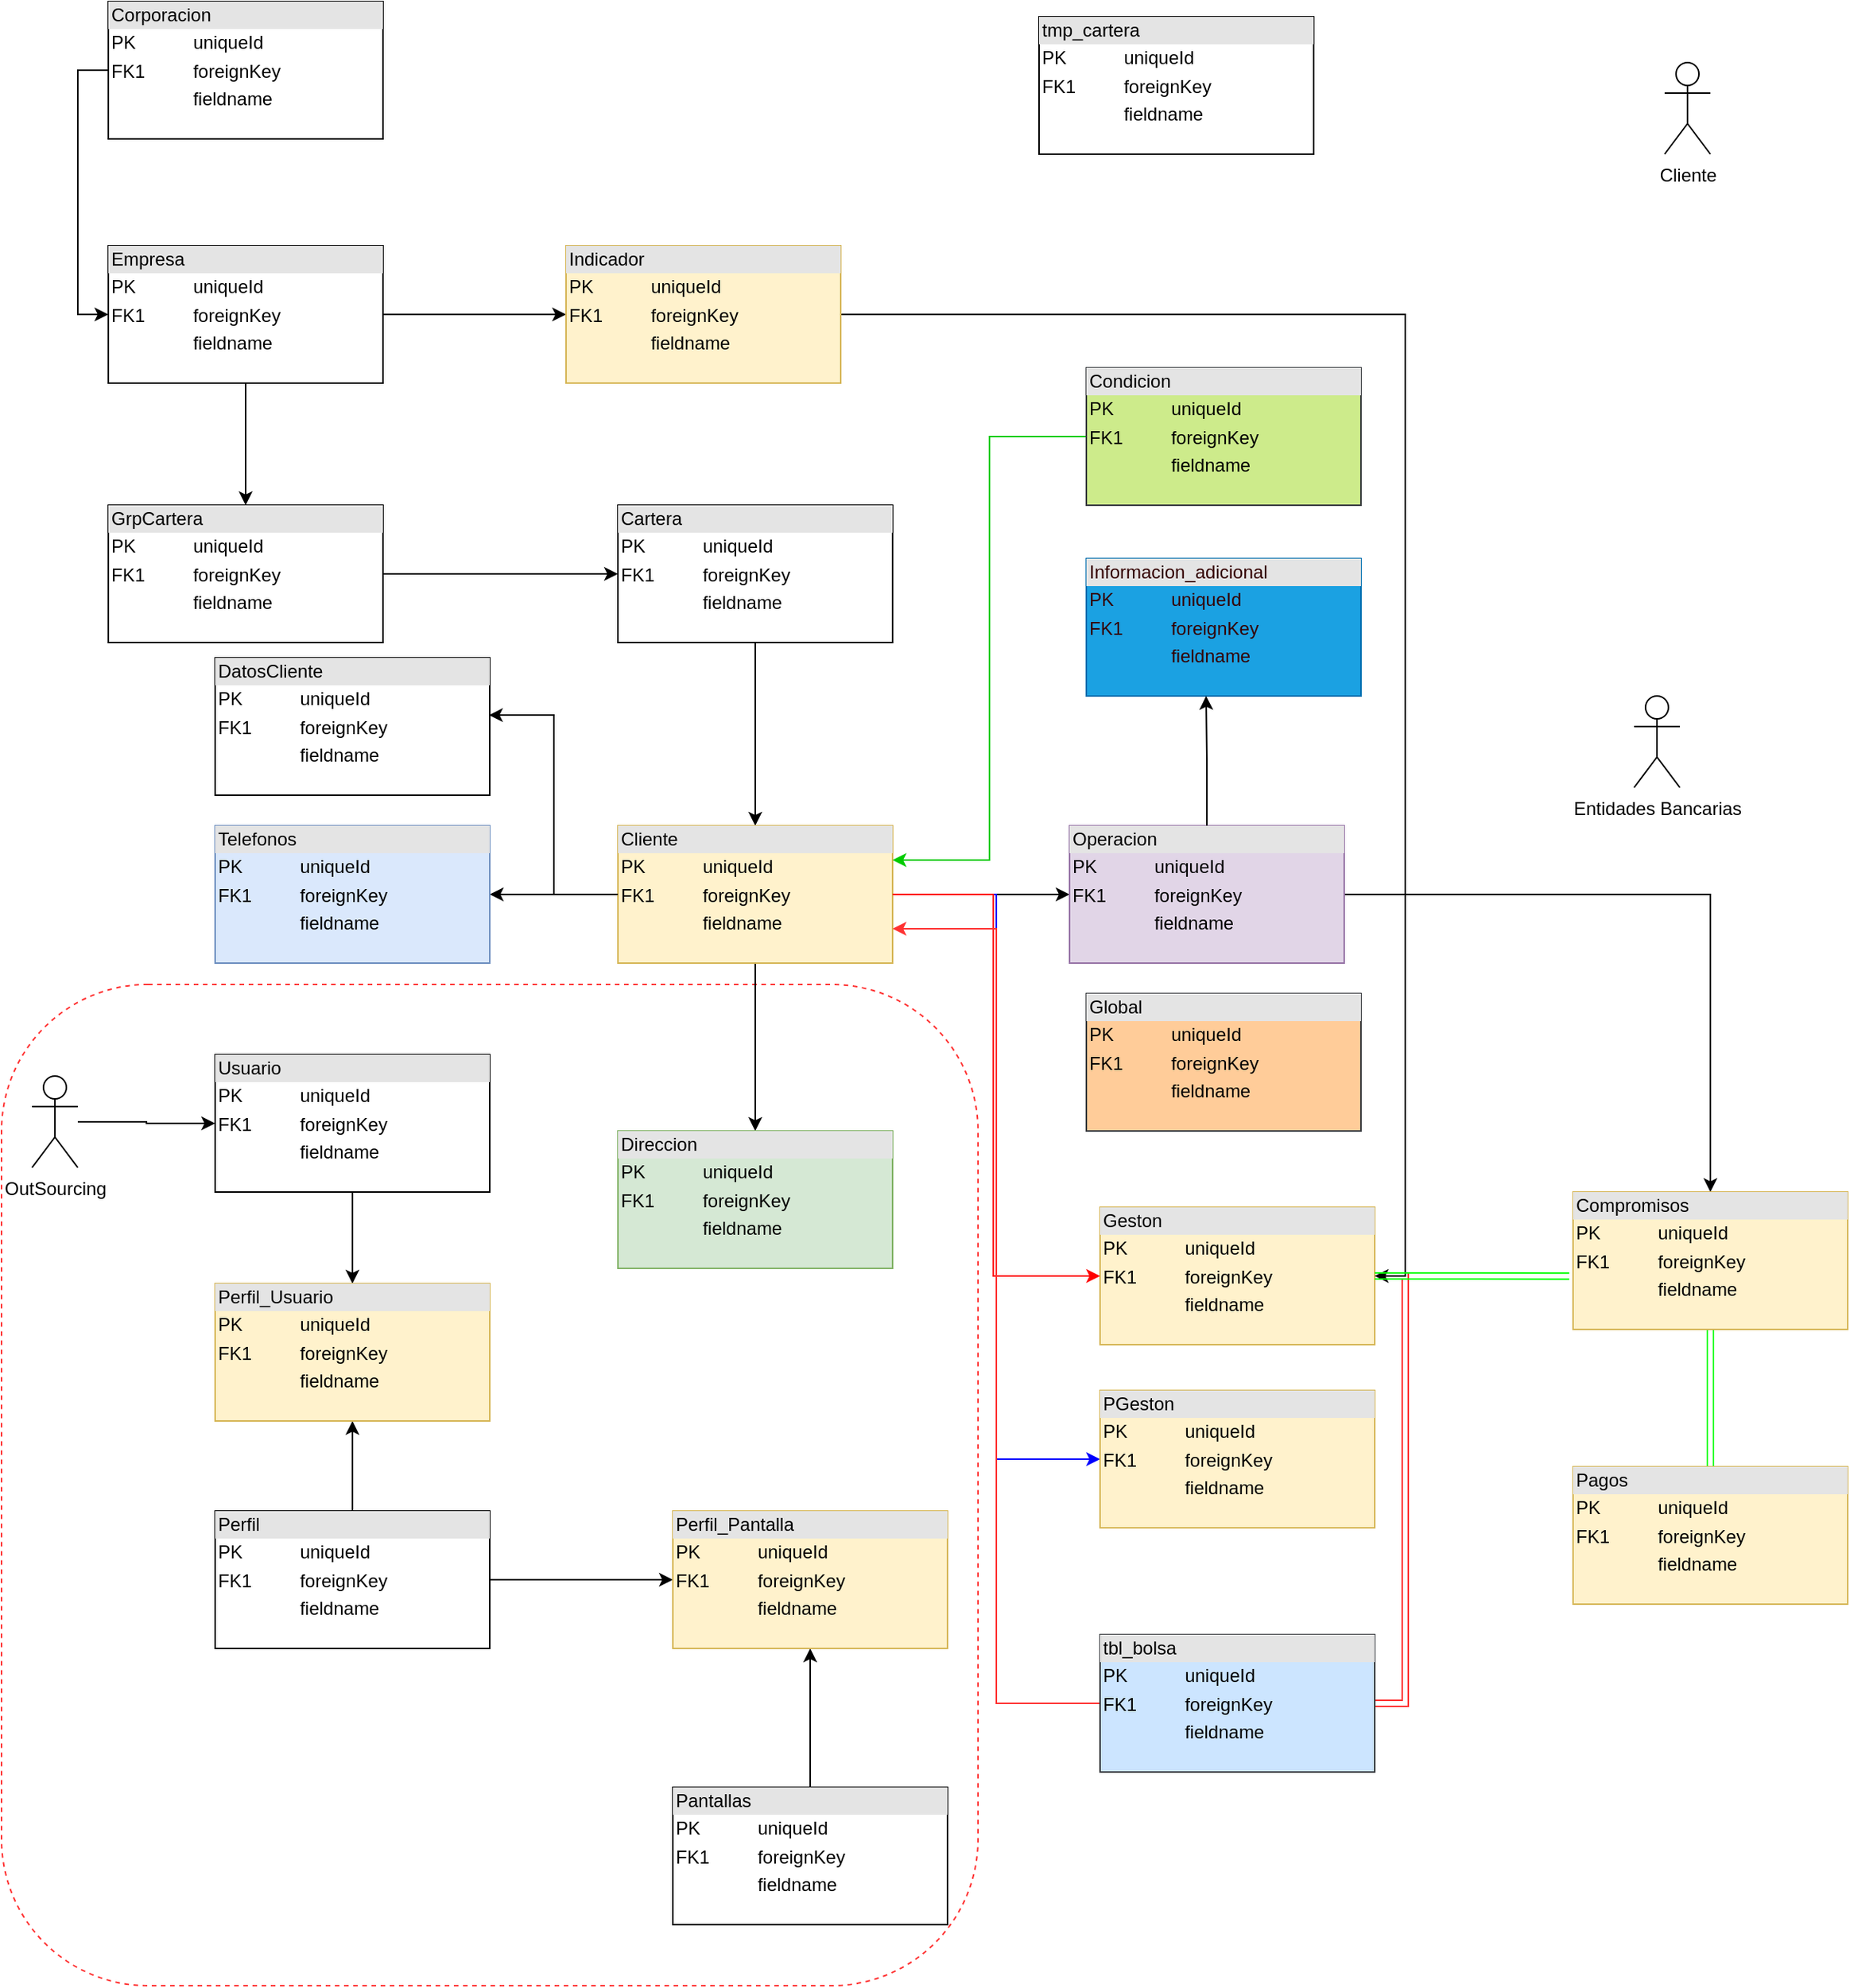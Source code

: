 <mxfile version="26.0.9" pages="3">
  <diagram name="Página-1" id="UNjyCYZtDN3-aZsN56v5">
    <mxGraphModel dx="2100" dy="1450" grid="1" gridSize="10" guides="1" tooltips="1" connect="1" arrows="1" fold="1" page="1" pageScale="1" pageWidth="827" pageHeight="1169" math="0" shadow="0">
      <root>
        <mxCell id="0" />
        <mxCell id="1" parent="0" />
        <mxCell id="CslD07cA9fny78rogm31-1" value="" style="rounded=1;whiteSpace=wrap;html=1;dashed=1;strokeColor=#FF3333;" vertex="1" parent="1">
          <mxGeometry x="10" y="774" width="640" height="656" as="geometry" />
        </mxCell>
        <mxCell id="6O_i7i7EgVCc_vlucFcB-1" style="edgeStyle=orthogonalEdgeStyle;rounded=0;orthogonalLoop=1;jettySize=auto;html=1;entryX=0;entryY=0.5;entryDx=0;entryDy=0;" parent="1" source="6O_i7i7EgVCc_vlucFcB-2" target="6O_i7i7EgVCc_vlucFcB-5" edge="1">
          <mxGeometry relative="1" as="geometry">
            <Array as="points">
              <mxPoint x="60" y="175" />
              <mxPoint x="60" y="335" />
            </Array>
          </mxGeometry>
        </mxCell>
        <mxCell id="6O_i7i7EgVCc_vlucFcB-2" value="&lt;div style=&quot;box-sizing: border-box; width: 100%; background: rgb(228, 228, 228); padding: 2px;&quot;&gt;Corporacion&lt;/div&gt;&lt;table style=&quot;width:100%;font-size:1em;&quot; cellpadding=&quot;2&quot; cellspacing=&quot;0&quot;&gt;&lt;tbody&gt;&lt;tr&gt;&lt;td&gt;PK&lt;/td&gt;&lt;td&gt;uniqueId&lt;/td&gt;&lt;/tr&gt;&lt;tr&gt;&lt;td&gt;FK1&lt;/td&gt;&lt;td&gt;foreignKey&lt;/td&gt;&lt;/tr&gt;&lt;tr&gt;&lt;td&gt;&lt;/td&gt;&lt;td&gt;fieldname&lt;/td&gt;&lt;/tr&gt;&lt;/tbody&gt;&lt;/table&gt;" style="verticalAlign=top;align=left;overflow=fill;html=1;whiteSpace=wrap;" parent="1" vertex="1">
          <mxGeometry x="80" y="130" width="180" height="90" as="geometry" />
        </mxCell>
        <mxCell id="6O_i7i7EgVCc_vlucFcB-3" style="edgeStyle=orthogonalEdgeStyle;rounded=0;orthogonalLoop=1;jettySize=auto;html=1;" parent="1" source="6O_i7i7EgVCc_vlucFcB-5" target="6O_i7i7EgVCc_vlucFcB-9" edge="1">
          <mxGeometry relative="1" as="geometry" />
        </mxCell>
        <mxCell id="6O_i7i7EgVCc_vlucFcB-4" style="edgeStyle=orthogonalEdgeStyle;rounded=0;orthogonalLoop=1;jettySize=auto;html=1;entryX=0;entryY=0.5;entryDx=0;entryDy=0;" parent="1" source="6O_i7i7EgVCc_vlucFcB-5" target="6O_i7i7EgVCc_vlucFcB-41" edge="1">
          <mxGeometry relative="1" as="geometry" />
        </mxCell>
        <mxCell id="6O_i7i7EgVCc_vlucFcB-5" value="&lt;div style=&quot;box-sizing: border-box; width: 100%; background: rgb(228, 228, 228); padding: 2px;&quot;&gt;Empresa&lt;/div&gt;&lt;table style=&quot;width:100%;font-size:1em;&quot; cellpadding=&quot;2&quot; cellspacing=&quot;0&quot;&gt;&lt;tbody&gt;&lt;tr&gt;&lt;td&gt;PK&lt;/td&gt;&lt;td&gt;uniqueId&lt;/td&gt;&lt;/tr&gt;&lt;tr&gt;&lt;td&gt;FK1&lt;/td&gt;&lt;td&gt;foreignKey&lt;/td&gt;&lt;/tr&gt;&lt;tr&gt;&lt;td&gt;&lt;/td&gt;&lt;td&gt;fieldname&lt;/td&gt;&lt;/tr&gt;&lt;/tbody&gt;&lt;/table&gt;" style="verticalAlign=top;align=left;overflow=fill;html=1;whiteSpace=wrap;" parent="1" vertex="1">
          <mxGeometry x="80" y="290" width="180" height="90" as="geometry" />
        </mxCell>
        <mxCell id="6O_i7i7EgVCc_vlucFcB-6" style="edgeStyle=orthogonalEdgeStyle;rounded=0;orthogonalLoop=1;jettySize=auto;html=1;" parent="1" source="6O_i7i7EgVCc_vlucFcB-7" target="6O_i7i7EgVCc_vlucFcB-14" edge="1">
          <mxGeometry relative="1" as="geometry" />
        </mxCell>
        <mxCell id="6O_i7i7EgVCc_vlucFcB-7" value="&lt;div style=&quot;box-sizing: border-box; width: 100%; background: rgb(228, 228, 228); padding: 2px;&quot;&gt;Cartera&lt;/div&gt;&lt;table style=&quot;width:100%;font-size:1em;&quot; cellpadding=&quot;2&quot; cellspacing=&quot;0&quot;&gt;&lt;tbody&gt;&lt;tr&gt;&lt;td&gt;PK&lt;/td&gt;&lt;td&gt;uniqueId&lt;/td&gt;&lt;/tr&gt;&lt;tr&gt;&lt;td&gt;FK1&lt;/td&gt;&lt;td&gt;foreignKey&lt;/td&gt;&lt;/tr&gt;&lt;tr&gt;&lt;td&gt;&lt;/td&gt;&lt;td&gt;fieldname&lt;/td&gt;&lt;/tr&gt;&lt;/tbody&gt;&lt;/table&gt;" style="verticalAlign=top;align=left;overflow=fill;html=1;whiteSpace=wrap;" parent="1" vertex="1">
          <mxGeometry x="414" y="460" width="180" height="90" as="geometry" />
        </mxCell>
        <mxCell id="6O_i7i7EgVCc_vlucFcB-8" style="edgeStyle=orthogonalEdgeStyle;rounded=0;orthogonalLoop=1;jettySize=auto;html=1;entryX=0;entryY=0.5;entryDx=0;entryDy=0;" parent="1" source="6O_i7i7EgVCc_vlucFcB-9" target="6O_i7i7EgVCc_vlucFcB-7" edge="1">
          <mxGeometry relative="1" as="geometry" />
        </mxCell>
        <mxCell id="6O_i7i7EgVCc_vlucFcB-9" value="&lt;div style=&quot;box-sizing: border-box; width: 100%; background: rgb(228, 228, 228); padding: 2px;&quot;&gt;GrpCartera&lt;/div&gt;&lt;table style=&quot;width:100%;font-size:1em;&quot; cellpadding=&quot;2&quot; cellspacing=&quot;0&quot;&gt;&lt;tbody&gt;&lt;tr&gt;&lt;td&gt;PK&lt;/td&gt;&lt;td&gt;uniqueId&lt;/td&gt;&lt;/tr&gt;&lt;tr&gt;&lt;td&gt;FK1&lt;/td&gt;&lt;td&gt;foreignKey&lt;/td&gt;&lt;/tr&gt;&lt;tr&gt;&lt;td&gt;&lt;/td&gt;&lt;td&gt;fieldname&lt;/td&gt;&lt;/tr&gt;&lt;/tbody&gt;&lt;/table&gt;" style="verticalAlign=top;align=left;overflow=fill;html=1;whiteSpace=wrap;" parent="1" vertex="1">
          <mxGeometry x="80" y="460" width="180" height="90" as="geometry" />
        </mxCell>
        <mxCell id="6O_i7i7EgVCc_vlucFcB-10" style="edgeStyle=orthogonalEdgeStyle;rounded=0;orthogonalLoop=1;jettySize=auto;html=1;entryX=1;entryY=0.5;entryDx=0;entryDy=0;" parent="1" source="6O_i7i7EgVCc_vlucFcB-14" target="6O_i7i7EgVCc_vlucFcB-17" edge="1">
          <mxGeometry relative="1" as="geometry" />
        </mxCell>
        <mxCell id="6O_i7i7EgVCc_vlucFcB-11" style="edgeStyle=orthogonalEdgeStyle;rounded=0;orthogonalLoop=1;jettySize=auto;html=1;entryX=0;entryY=0.5;entryDx=0;entryDy=0;" parent="1" source="6O_i7i7EgVCc_vlucFcB-14" target="6O_i7i7EgVCc_vlucFcB-16" edge="1">
          <mxGeometry relative="1" as="geometry" />
        </mxCell>
        <mxCell id="6O_i7i7EgVCc_vlucFcB-12" style="edgeStyle=orthogonalEdgeStyle;rounded=0;orthogonalLoop=1;jettySize=auto;html=1;entryX=0.5;entryY=0;entryDx=0;entryDy=0;" parent="1" source="6O_i7i7EgVCc_vlucFcB-14" target="6O_i7i7EgVCc_vlucFcB-18" edge="1">
          <mxGeometry relative="1" as="geometry" />
        </mxCell>
        <mxCell id="6O_i7i7EgVCc_vlucFcB-13" style="edgeStyle=orthogonalEdgeStyle;rounded=0;orthogonalLoop=1;jettySize=auto;html=1;entryX=0;entryY=0.5;entryDx=0;entryDy=0;strokeColor=#0000FF;" parent="1" source="6O_i7i7EgVCc_vlucFcB-14" target="6O_i7i7EgVCc_vlucFcB-49" edge="1">
          <mxGeometry relative="1" as="geometry" />
        </mxCell>
        <mxCell id="6O_i7i7EgVCc_vlucFcB-14" value="&lt;div style=&quot;box-sizing: border-box; width: 100%; background: rgb(228, 228, 228); padding: 2px;&quot;&gt;Cliente&lt;/div&gt;&lt;table style=&quot;width:100%;font-size:1em;&quot; cellpadding=&quot;2&quot; cellspacing=&quot;0&quot;&gt;&lt;tbody&gt;&lt;tr&gt;&lt;td&gt;PK&lt;/td&gt;&lt;td&gt;uniqueId&lt;/td&gt;&lt;/tr&gt;&lt;tr&gt;&lt;td&gt;FK1&lt;/td&gt;&lt;td&gt;foreignKey&lt;/td&gt;&lt;/tr&gt;&lt;tr&gt;&lt;td&gt;&lt;/td&gt;&lt;td&gt;fieldname&lt;/td&gt;&lt;/tr&gt;&lt;/tbody&gt;&lt;/table&gt;" style="verticalAlign=top;align=left;overflow=fill;html=1;whiteSpace=wrap;fillColor=#fff2cc;strokeColor=#d6b656;" parent="1" vertex="1">
          <mxGeometry x="414" y="670" width="180" height="90" as="geometry" />
        </mxCell>
        <mxCell id="6O_i7i7EgVCc_vlucFcB-15" style="edgeStyle=orthogonalEdgeStyle;rounded=0;orthogonalLoop=1;jettySize=auto;html=1;entryX=0.5;entryY=0;entryDx=0;entryDy=0;" parent="1" source="6O_i7i7EgVCc_vlucFcB-16" target="6O_i7i7EgVCc_vlucFcB-45" edge="1">
          <mxGeometry relative="1" as="geometry" />
        </mxCell>
        <mxCell id="6O_i7i7EgVCc_vlucFcB-16" value="&lt;div style=&quot;box-sizing: border-box; width: 100%; background: rgb(228, 228, 228); padding: 2px;&quot;&gt;Operacion&lt;/div&gt;&lt;table style=&quot;width:100%;font-size:1em;&quot; cellpadding=&quot;2&quot; cellspacing=&quot;0&quot;&gt;&lt;tbody&gt;&lt;tr&gt;&lt;td&gt;PK&lt;/td&gt;&lt;td&gt;uniqueId&lt;/td&gt;&lt;/tr&gt;&lt;tr&gt;&lt;td&gt;FK1&lt;/td&gt;&lt;td&gt;foreignKey&lt;/td&gt;&lt;/tr&gt;&lt;tr&gt;&lt;td&gt;&lt;/td&gt;&lt;td&gt;fieldname&lt;/td&gt;&lt;/tr&gt;&lt;/tbody&gt;&lt;/table&gt;" style="verticalAlign=top;align=left;overflow=fill;html=1;whiteSpace=wrap;fillColor=#e1d5e7;strokeColor=#9673a6;" parent="1" vertex="1">
          <mxGeometry x="710" y="670" width="180" height="90" as="geometry" />
        </mxCell>
        <mxCell id="6O_i7i7EgVCc_vlucFcB-17" value="&lt;div style=&quot;box-sizing: border-box; width: 100%; background: rgb(228, 228, 228); padding: 2px;&quot;&gt;Telefonos&lt;/div&gt;&lt;table style=&quot;width:100%;font-size:1em;&quot; cellpadding=&quot;2&quot; cellspacing=&quot;0&quot;&gt;&lt;tbody&gt;&lt;tr&gt;&lt;td&gt;PK&lt;/td&gt;&lt;td&gt;uniqueId&lt;/td&gt;&lt;/tr&gt;&lt;tr&gt;&lt;td&gt;FK1&lt;/td&gt;&lt;td&gt;foreignKey&lt;/td&gt;&lt;/tr&gt;&lt;tr&gt;&lt;td&gt;&lt;/td&gt;&lt;td&gt;fieldname&lt;/td&gt;&lt;/tr&gt;&lt;/tbody&gt;&lt;/table&gt;" style="verticalAlign=top;align=left;overflow=fill;html=1;whiteSpace=wrap;fillColor=#dae8fc;strokeColor=#6c8ebf;" parent="1" vertex="1">
          <mxGeometry x="150" y="670" width="180" height="90" as="geometry" />
        </mxCell>
        <mxCell id="6O_i7i7EgVCc_vlucFcB-18" value="&lt;div style=&quot;box-sizing: border-box; width: 100%; background: rgb(228, 228, 228); padding: 2px;&quot;&gt;Direccion&lt;/div&gt;&lt;table style=&quot;width:100%;font-size:1em;&quot; cellpadding=&quot;2&quot; cellspacing=&quot;0&quot;&gt;&lt;tbody&gt;&lt;tr&gt;&lt;td&gt;PK&lt;/td&gt;&lt;td&gt;uniqueId&lt;/td&gt;&lt;/tr&gt;&lt;tr&gt;&lt;td&gt;FK1&lt;/td&gt;&lt;td&gt;foreignKey&lt;/td&gt;&lt;/tr&gt;&lt;tr&gt;&lt;td&gt;&lt;/td&gt;&lt;td&gt;fieldname&lt;/td&gt;&lt;/tr&gt;&lt;/tbody&gt;&lt;/table&gt;" style="verticalAlign=top;align=left;overflow=fill;html=1;whiteSpace=wrap;fillColor=#d5e8d4;strokeColor=#82b366;" parent="1" vertex="1">
          <mxGeometry x="414" y="870" width="180" height="90" as="geometry" />
        </mxCell>
        <mxCell id="6O_i7i7EgVCc_vlucFcB-19" value="&lt;div style=&quot;box-sizing: border-box; width: 100%; background: rgb(228, 228, 228); padding: 2px;&quot;&gt;Informacion_adicional&lt;/div&gt;&lt;table cellspacing=&quot;0&quot; cellpadding=&quot;2&quot; style=&quot;width:100%;font-size:1em;&quot;&gt;&lt;tbody&gt;&lt;tr&gt;&lt;td&gt;PK&lt;/td&gt;&lt;td&gt;uniqueId&lt;/td&gt;&lt;/tr&gt;&lt;tr&gt;&lt;td&gt;FK1&lt;/td&gt;&lt;td&gt;foreignKey&lt;/td&gt;&lt;/tr&gt;&lt;tr&gt;&lt;td&gt;&lt;/td&gt;&lt;td&gt;fieldname&lt;/td&gt;&lt;/tr&gt;&lt;/tbody&gt;&lt;/table&gt;" style="verticalAlign=top;align=left;overflow=fill;html=1;whiteSpace=wrap;fillColor=#1ba1e2;fontColor=#330000;strokeColor=#006EAF;" parent="1" vertex="1">
          <mxGeometry x="721" y="495" width="180" height="90" as="geometry" />
        </mxCell>
        <mxCell id="6O_i7i7EgVCc_vlucFcB-20" style="edgeStyle=orthogonalEdgeStyle;rounded=0;orthogonalLoop=1;jettySize=auto;html=1;entryX=0.436;entryY=1;entryDx=0;entryDy=0;entryPerimeter=0;" parent="1" source="6O_i7i7EgVCc_vlucFcB-16" target="6O_i7i7EgVCc_vlucFcB-19" edge="1">
          <mxGeometry relative="1" as="geometry" />
        </mxCell>
        <mxCell id="6O_i7i7EgVCc_vlucFcB-21" value="&lt;div style=&quot;box-sizing: border-box; width: 100%; background: rgb(228, 228, 228); padding: 2px;&quot;&gt;DatosCliente&lt;/div&gt;&lt;table style=&quot;width:100%;font-size:1em;&quot; cellpadding=&quot;2&quot; cellspacing=&quot;0&quot;&gt;&lt;tbody&gt;&lt;tr&gt;&lt;td&gt;PK&lt;/td&gt;&lt;td&gt;uniqueId&lt;/td&gt;&lt;/tr&gt;&lt;tr&gt;&lt;td&gt;FK1&lt;/td&gt;&lt;td&gt;foreignKey&lt;/td&gt;&lt;/tr&gt;&lt;tr&gt;&lt;td&gt;&lt;/td&gt;&lt;td&gt;fieldname&lt;/td&gt;&lt;/tr&gt;&lt;/tbody&gt;&lt;/table&gt;" style="verticalAlign=top;align=left;overflow=fill;html=1;whiteSpace=wrap;" parent="1" vertex="1">
          <mxGeometry x="150" y="560" width="180" height="90" as="geometry" />
        </mxCell>
        <mxCell id="6O_i7i7EgVCc_vlucFcB-22" style="edgeStyle=orthogonalEdgeStyle;rounded=0;orthogonalLoop=1;jettySize=auto;html=1;entryX=0.997;entryY=0.417;entryDx=0;entryDy=0;entryPerimeter=0;" parent="1" source="6O_i7i7EgVCc_vlucFcB-14" target="6O_i7i7EgVCc_vlucFcB-21" edge="1">
          <mxGeometry relative="1" as="geometry" />
        </mxCell>
        <mxCell id="6O_i7i7EgVCc_vlucFcB-23" value="Cliente" style="shape=umlActor;verticalLabelPosition=bottom;verticalAlign=top;html=1;" parent="1" vertex="1">
          <mxGeometry x="1100" y="170" width="30" height="60" as="geometry" />
        </mxCell>
        <mxCell id="6O_i7i7EgVCc_vlucFcB-24" style="edgeStyle=orthogonalEdgeStyle;rounded=0;orthogonalLoop=1;jettySize=auto;html=1;entryX=0;entryY=0.5;entryDx=0;entryDy=0;" parent="1" source="6O_i7i7EgVCc_vlucFcB-25" target="6O_i7i7EgVCc_vlucFcB-28" edge="1">
          <mxGeometry relative="1" as="geometry" />
        </mxCell>
        <mxCell id="6O_i7i7EgVCc_vlucFcB-25" value="OutSourcing" style="shape=umlActor;verticalLabelPosition=bottom;verticalAlign=top;html=1;" parent="1" vertex="1">
          <mxGeometry x="30" y="834" width="30" height="60" as="geometry" />
        </mxCell>
        <mxCell id="6O_i7i7EgVCc_vlucFcB-26" value="Entidades Bancarias" style="shape=umlActor;verticalLabelPosition=bottom;verticalAlign=top;html=1;" parent="1" vertex="1">
          <mxGeometry x="1080" y="585" width="30" height="60" as="geometry" />
        </mxCell>
        <mxCell id="6O_i7i7EgVCc_vlucFcB-27" style="edgeStyle=orthogonalEdgeStyle;rounded=0;orthogonalLoop=1;jettySize=auto;html=1;entryX=0.5;entryY=0;entryDx=0;entryDy=0;" parent="1" source="6O_i7i7EgVCc_vlucFcB-28" target="6O_i7i7EgVCc_vlucFcB-32" edge="1">
          <mxGeometry relative="1" as="geometry" />
        </mxCell>
        <mxCell id="6O_i7i7EgVCc_vlucFcB-28" value="&lt;div style=&quot;box-sizing: border-box; width: 100%; background: rgb(228, 228, 228); padding: 2px;&quot;&gt;Usuario&lt;/div&gt;&lt;table style=&quot;width:100%;font-size:1em;&quot; cellpadding=&quot;2&quot; cellspacing=&quot;0&quot;&gt;&lt;tbody&gt;&lt;tr&gt;&lt;td&gt;PK&lt;/td&gt;&lt;td&gt;uniqueId&lt;/td&gt;&lt;/tr&gt;&lt;tr&gt;&lt;td&gt;FK1&lt;/td&gt;&lt;td&gt;foreignKey&lt;/td&gt;&lt;/tr&gt;&lt;tr&gt;&lt;td&gt;&lt;/td&gt;&lt;td&gt;fieldname&lt;/td&gt;&lt;/tr&gt;&lt;/tbody&gt;&lt;/table&gt;" style="verticalAlign=top;align=left;overflow=fill;html=1;whiteSpace=wrap;" parent="1" vertex="1">
          <mxGeometry x="150" y="820" width="180" height="90" as="geometry" />
        </mxCell>
        <mxCell id="6O_i7i7EgVCc_vlucFcB-29" style="edgeStyle=orthogonalEdgeStyle;rounded=0;orthogonalLoop=1;jettySize=auto;html=1;" parent="1" source="6O_i7i7EgVCc_vlucFcB-31" target="6O_i7i7EgVCc_vlucFcB-32" edge="1">
          <mxGeometry relative="1" as="geometry" />
        </mxCell>
        <mxCell id="6O_i7i7EgVCc_vlucFcB-30" style="edgeStyle=orthogonalEdgeStyle;rounded=0;orthogonalLoop=1;jettySize=auto;html=1;entryX=0;entryY=0.5;entryDx=0;entryDy=0;" parent="1" source="6O_i7i7EgVCc_vlucFcB-31" target="6O_i7i7EgVCc_vlucFcB-35" edge="1">
          <mxGeometry relative="1" as="geometry" />
        </mxCell>
        <mxCell id="6O_i7i7EgVCc_vlucFcB-31" value="&lt;div style=&quot;box-sizing: border-box; width: 100%; background: rgb(228, 228, 228); padding: 2px;&quot;&gt;Perfil&lt;/div&gt;&lt;table style=&quot;width:100%;font-size:1em;&quot; cellpadding=&quot;2&quot; cellspacing=&quot;0&quot;&gt;&lt;tbody&gt;&lt;tr&gt;&lt;td&gt;PK&lt;/td&gt;&lt;td&gt;uniqueId&lt;/td&gt;&lt;/tr&gt;&lt;tr&gt;&lt;td&gt;FK1&lt;/td&gt;&lt;td&gt;foreignKey&lt;/td&gt;&lt;/tr&gt;&lt;tr&gt;&lt;td&gt;&lt;/td&gt;&lt;td&gt;fieldname&lt;/td&gt;&lt;/tr&gt;&lt;/tbody&gt;&lt;/table&gt;" style="verticalAlign=top;align=left;overflow=fill;html=1;whiteSpace=wrap;" parent="1" vertex="1">
          <mxGeometry x="150" y="1119" width="180" height="90" as="geometry" />
        </mxCell>
        <mxCell id="6O_i7i7EgVCc_vlucFcB-32" value="&lt;div style=&quot;box-sizing: border-box; width: 100%; background: rgb(228, 228, 228); padding: 2px;&quot;&gt;Perfil_Usuario&lt;/div&gt;&lt;table style=&quot;width:100%;font-size:1em;&quot; cellpadding=&quot;2&quot; cellspacing=&quot;0&quot;&gt;&lt;tbody&gt;&lt;tr&gt;&lt;td&gt;PK&lt;/td&gt;&lt;td&gt;uniqueId&lt;/td&gt;&lt;/tr&gt;&lt;tr&gt;&lt;td&gt;FK1&lt;/td&gt;&lt;td&gt;foreignKey&lt;/td&gt;&lt;/tr&gt;&lt;tr&gt;&lt;td&gt;&lt;/td&gt;&lt;td&gt;fieldname&lt;/td&gt;&lt;/tr&gt;&lt;/tbody&gt;&lt;/table&gt;" style="verticalAlign=top;align=left;overflow=fill;html=1;whiteSpace=wrap;fillColor=#fff2cc;strokeColor=#d6b656;" parent="1" vertex="1">
          <mxGeometry x="150" y="970" width="180" height="90" as="geometry" />
        </mxCell>
        <mxCell id="6O_i7i7EgVCc_vlucFcB-33" style="edgeStyle=orthogonalEdgeStyle;rounded=0;orthogonalLoop=1;jettySize=auto;html=1;entryX=0.5;entryY=1;entryDx=0;entryDy=0;" parent="1" source="6O_i7i7EgVCc_vlucFcB-34" target="6O_i7i7EgVCc_vlucFcB-35" edge="1">
          <mxGeometry relative="1" as="geometry" />
        </mxCell>
        <mxCell id="6O_i7i7EgVCc_vlucFcB-34" value="&lt;div style=&quot;box-sizing: border-box; width: 100%; background: rgb(228, 228, 228); padding: 2px;&quot;&gt;Pantallas&lt;/div&gt;&lt;table style=&quot;width:100%;font-size:1em;&quot; cellpadding=&quot;2&quot; cellspacing=&quot;0&quot;&gt;&lt;tbody&gt;&lt;tr&gt;&lt;td&gt;PK&lt;/td&gt;&lt;td&gt;uniqueId&lt;/td&gt;&lt;/tr&gt;&lt;tr&gt;&lt;td&gt;FK1&lt;/td&gt;&lt;td&gt;foreignKey&lt;/td&gt;&lt;/tr&gt;&lt;tr&gt;&lt;td&gt;&lt;/td&gt;&lt;td&gt;fieldname&lt;/td&gt;&lt;/tr&gt;&lt;/tbody&gt;&lt;/table&gt;" style="verticalAlign=top;align=left;overflow=fill;html=1;whiteSpace=wrap;" parent="1" vertex="1">
          <mxGeometry x="450" y="1300" width="180" height="90" as="geometry" />
        </mxCell>
        <mxCell id="6O_i7i7EgVCc_vlucFcB-35" value="&lt;div style=&quot;box-sizing: border-box; width: 100%; background: rgb(228, 228, 228); padding: 2px;&quot;&gt;Perfil_Pantalla&lt;/div&gt;&lt;table style=&quot;width:100%;font-size:1em;&quot; cellpadding=&quot;2&quot; cellspacing=&quot;0&quot;&gt;&lt;tbody&gt;&lt;tr&gt;&lt;td&gt;PK&lt;/td&gt;&lt;td&gt;uniqueId&lt;/td&gt;&lt;/tr&gt;&lt;tr&gt;&lt;td&gt;FK1&lt;/td&gt;&lt;td&gt;foreignKey&lt;/td&gt;&lt;/tr&gt;&lt;tr&gt;&lt;td&gt;&lt;/td&gt;&lt;td&gt;fieldname&lt;/td&gt;&lt;/tr&gt;&lt;/tbody&gt;&lt;/table&gt;" style="verticalAlign=top;align=left;overflow=fill;html=1;whiteSpace=wrap;fillColor=#fff2cc;strokeColor=#d6b656;" parent="1" vertex="1">
          <mxGeometry x="450" y="1119" width="180" height="90" as="geometry" />
        </mxCell>
        <mxCell id="6O_i7i7EgVCc_vlucFcB-36" style="edgeStyle=orthogonalEdgeStyle;rounded=0;orthogonalLoop=1;jettySize=auto;html=1;entryX=1;entryY=0.5;entryDx=0;entryDy=0;shape=link;strokeColor=#FF3333;" parent="1" source="6O_i7i7EgVCc_vlucFcB-37" target="6O_i7i7EgVCc_vlucFcB-51" edge="1">
          <mxGeometry relative="1" as="geometry">
            <Array as="points">
              <mxPoint x="930" y="965" />
              <mxPoint x="930" y="1245" />
            </Array>
          </mxGeometry>
        </mxCell>
        <mxCell id="6O_i7i7EgVCc_vlucFcB-37" value="&lt;div style=&quot;box-sizing: border-box; width: 100%; background: rgb(228, 228, 228); padding: 2px;&quot;&gt;Geston&lt;/div&gt;&lt;table style=&quot;width:100%;font-size:1em;&quot; cellpadding=&quot;2&quot; cellspacing=&quot;0&quot;&gt;&lt;tbody&gt;&lt;tr&gt;&lt;td&gt;PK&lt;/td&gt;&lt;td&gt;uniqueId&lt;/td&gt;&lt;/tr&gt;&lt;tr&gt;&lt;td&gt;FK1&lt;/td&gt;&lt;td&gt;foreignKey&lt;/td&gt;&lt;/tr&gt;&lt;tr&gt;&lt;td&gt;&lt;/td&gt;&lt;td&gt;fieldname&lt;/td&gt;&lt;/tr&gt;&lt;/tbody&gt;&lt;/table&gt;" style="verticalAlign=top;align=left;overflow=fill;html=1;whiteSpace=wrap;fillColor=#fff2cc;strokeColor=#d6b656;" parent="1" vertex="1">
          <mxGeometry x="730" y="920" width="180" height="90" as="geometry" />
        </mxCell>
        <mxCell id="6O_i7i7EgVCc_vlucFcB-38" style="edgeStyle=orthogonalEdgeStyle;rounded=0;orthogonalLoop=1;jettySize=auto;html=1;strokeColor=#FF0000;" parent="1" source="6O_i7i7EgVCc_vlucFcB-14" target="6O_i7i7EgVCc_vlucFcB-37" edge="1">
          <mxGeometry relative="1" as="geometry">
            <Array as="points">
              <mxPoint x="660" y="715" />
              <mxPoint x="660" y="965" />
            </Array>
          </mxGeometry>
        </mxCell>
        <mxCell id="6O_i7i7EgVCc_vlucFcB-39" value="&lt;div style=&quot;box-sizing: border-box; width: 100%; background: rgb(228, 228, 228); padding: 2px;&quot;&gt;Global&lt;/div&gt;&lt;table style=&quot;width:100%;font-size:1em;&quot; cellpadding=&quot;2&quot; cellspacing=&quot;0&quot;&gt;&lt;tbody&gt;&lt;tr&gt;&lt;td&gt;PK&lt;/td&gt;&lt;td&gt;uniqueId&lt;/td&gt;&lt;/tr&gt;&lt;tr&gt;&lt;td&gt;FK1&lt;/td&gt;&lt;td&gt;foreignKey&lt;/td&gt;&lt;/tr&gt;&lt;tr&gt;&lt;td&gt;&lt;/td&gt;&lt;td&gt;fieldname&lt;/td&gt;&lt;/tr&gt;&lt;/tbody&gt;&lt;/table&gt;" style="verticalAlign=top;align=left;overflow=fill;html=1;whiteSpace=wrap;fillColor=#ffcc99;strokeColor=#36393d;" parent="1" vertex="1">
          <mxGeometry x="721" y="780" width="180" height="90" as="geometry" />
        </mxCell>
        <mxCell id="6O_i7i7EgVCc_vlucFcB-40" style="edgeStyle=orthogonalEdgeStyle;rounded=0;orthogonalLoop=1;jettySize=auto;html=1;entryX=1;entryY=0.5;entryDx=0;entryDy=0;" parent="1" source="6O_i7i7EgVCc_vlucFcB-41" target="6O_i7i7EgVCc_vlucFcB-37" edge="1">
          <mxGeometry relative="1" as="geometry" />
        </mxCell>
        <mxCell id="6O_i7i7EgVCc_vlucFcB-41" value="&lt;div style=&quot;box-sizing: border-box; width: 100%; background: rgb(228, 228, 228); padding: 2px;&quot;&gt;Indicador&lt;/div&gt;&lt;table style=&quot;width:100%;font-size:1em;&quot; cellpadding=&quot;2&quot; cellspacing=&quot;0&quot;&gt;&lt;tbody&gt;&lt;tr&gt;&lt;td&gt;PK&lt;/td&gt;&lt;td&gt;uniqueId&lt;/td&gt;&lt;/tr&gt;&lt;tr&gt;&lt;td&gt;FK1&lt;/td&gt;&lt;td&gt;foreignKey&lt;/td&gt;&lt;/tr&gt;&lt;tr&gt;&lt;td&gt;&lt;/td&gt;&lt;td&gt;fieldname&lt;/td&gt;&lt;/tr&gt;&lt;/tbody&gt;&lt;/table&gt;" style="verticalAlign=top;align=left;overflow=fill;html=1;whiteSpace=wrap;fillColor=#fff2cc;strokeColor=#d6b656;" parent="1" vertex="1">
          <mxGeometry x="380" y="290" width="180" height="90" as="geometry" />
        </mxCell>
        <mxCell id="6O_i7i7EgVCc_vlucFcB-42" style="edgeStyle=orthogonalEdgeStyle;rounded=0;orthogonalLoop=1;jettySize=auto;html=1;entryX=1;entryY=0.25;entryDx=0;entryDy=0;strokeColor=#00CC00;" parent="1" source="6O_i7i7EgVCc_vlucFcB-43" target="6O_i7i7EgVCc_vlucFcB-14" edge="1">
          <mxGeometry relative="1" as="geometry" />
        </mxCell>
        <mxCell id="6O_i7i7EgVCc_vlucFcB-43" value="&lt;div style=&quot;box-sizing: border-box; width: 100%; background: rgb(228, 228, 228); padding: 2px;&quot;&gt;Condicion&lt;/div&gt;&lt;table style=&quot;width:100%;font-size:1em;&quot; cellpadding=&quot;2&quot; cellspacing=&quot;0&quot;&gt;&lt;tbody&gt;&lt;tr&gt;&lt;td&gt;PK&lt;/td&gt;&lt;td&gt;uniqueId&lt;/td&gt;&lt;/tr&gt;&lt;tr&gt;&lt;td&gt;FK1&lt;/td&gt;&lt;td&gt;foreignKey&lt;/td&gt;&lt;/tr&gt;&lt;tr&gt;&lt;td&gt;&lt;/td&gt;&lt;td&gt;fieldname&lt;/td&gt;&lt;/tr&gt;&lt;/tbody&gt;&lt;/table&gt;" style="verticalAlign=top;align=left;overflow=fill;html=1;whiteSpace=wrap;fillColor=#cdeb8b;strokeColor=#36393d;" parent="1" vertex="1">
          <mxGeometry x="721" y="370" width="180" height="90" as="geometry" />
        </mxCell>
        <mxCell id="6O_i7i7EgVCc_vlucFcB-44" style="edgeStyle=orthogonalEdgeStyle;rounded=0;orthogonalLoop=1;jettySize=auto;html=1;entryX=0.5;entryY=0;entryDx=0;entryDy=0;shape=link;strokeColor=#33FF33;" parent="1" source="6O_i7i7EgVCc_vlucFcB-45" target="6O_i7i7EgVCc_vlucFcB-47" edge="1">
          <mxGeometry relative="1" as="geometry" />
        </mxCell>
        <mxCell id="6O_i7i7EgVCc_vlucFcB-45" value="&lt;div style=&quot;box-sizing: border-box; width: 100%; background: rgb(228, 228, 228); padding: 2px;&quot;&gt;Compromisos&lt;/div&gt;&lt;table style=&quot;width:100%;font-size:1em;&quot; cellpadding=&quot;2&quot; cellspacing=&quot;0&quot;&gt;&lt;tbody&gt;&lt;tr&gt;&lt;td&gt;PK&lt;/td&gt;&lt;td&gt;uniqueId&lt;/td&gt;&lt;/tr&gt;&lt;tr&gt;&lt;td&gt;FK1&lt;/td&gt;&lt;td&gt;foreignKey&lt;/td&gt;&lt;/tr&gt;&lt;tr&gt;&lt;td&gt;&lt;/td&gt;&lt;td&gt;fieldname&lt;/td&gt;&lt;/tr&gt;&lt;/tbody&gt;&lt;/table&gt;" style="verticalAlign=top;align=left;overflow=fill;html=1;whiteSpace=wrap;fillColor=#fff2cc;strokeColor=#d6b656;" parent="1" vertex="1">
          <mxGeometry x="1040" y="910" width="180" height="90" as="geometry" />
        </mxCell>
        <mxCell id="6O_i7i7EgVCc_vlucFcB-46" style="edgeStyle=orthogonalEdgeStyle;rounded=0;orthogonalLoop=1;jettySize=auto;html=1;entryX=-0.014;entryY=0.612;entryDx=0;entryDy=0;entryPerimeter=0;shape=link;fillColor=#cdeb8b;strokeColor=#00FF00;" parent="1" source="6O_i7i7EgVCc_vlucFcB-37" target="6O_i7i7EgVCc_vlucFcB-45" edge="1">
          <mxGeometry relative="1" as="geometry" />
        </mxCell>
        <mxCell id="6O_i7i7EgVCc_vlucFcB-47" value="&lt;div style=&quot;box-sizing: border-box; width: 100%; background: rgb(228, 228, 228); padding: 2px;&quot;&gt;Pagos&lt;/div&gt;&lt;table style=&quot;width:100%;font-size:1em;&quot; cellpadding=&quot;2&quot; cellspacing=&quot;0&quot;&gt;&lt;tbody&gt;&lt;tr&gt;&lt;td&gt;PK&lt;/td&gt;&lt;td&gt;uniqueId&lt;/td&gt;&lt;/tr&gt;&lt;tr&gt;&lt;td&gt;FK1&lt;/td&gt;&lt;td&gt;foreignKey&lt;/td&gt;&lt;/tr&gt;&lt;tr&gt;&lt;td&gt;&lt;/td&gt;&lt;td&gt;fieldname&lt;/td&gt;&lt;/tr&gt;&lt;/tbody&gt;&lt;/table&gt;" style="verticalAlign=top;align=left;overflow=fill;html=1;whiteSpace=wrap;fillColor=#fff2cc;strokeColor=#d6b656;" parent="1" vertex="1">
          <mxGeometry x="1040" y="1090" width="180" height="90" as="geometry" />
        </mxCell>
        <mxCell id="6O_i7i7EgVCc_vlucFcB-48" value="&lt;div style=&quot;box-sizing: border-box; width: 100%; background: rgb(228, 228, 228); padding: 2px;&quot;&gt;tmp_cartera&lt;/div&gt;&lt;table style=&quot;width:100%;font-size:1em;&quot; cellpadding=&quot;2&quot; cellspacing=&quot;0&quot;&gt;&lt;tbody&gt;&lt;tr&gt;&lt;td&gt;PK&lt;/td&gt;&lt;td&gt;uniqueId&lt;/td&gt;&lt;/tr&gt;&lt;tr&gt;&lt;td&gt;FK1&lt;/td&gt;&lt;td&gt;foreignKey&lt;/td&gt;&lt;/tr&gt;&lt;tr&gt;&lt;td&gt;&lt;/td&gt;&lt;td&gt;fieldname&lt;/td&gt;&lt;/tr&gt;&lt;/tbody&gt;&lt;/table&gt;" style="verticalAlign=top;align=left;overflow=fill;html=1;whiteSpace=wrap;" parent="1" vertex="1">
          <mxGeometry x="690" y="140" width="180" height="90" as="geometry" />
        </mxCell>
        <mxCell id="6O_i7i7EgVCc_vlucFcB-49" value="&lt;div style=&quot;box-sizing: border-box; width: 100%; background: rgb(228, 228, 228); padding: 2px;&quot;&gt;PGeston&lt;/div&gt;&lt;table style=&quot;width:100%;font-size:1em;&quot; cellpadding=&quot;2&quot; cellspacing=&quot;0&quot;&gt;&lt;tbody&gt;&lt;tr&gt;&lt;td&gt;PK&lt;/td&gt;&lt;td&gt;uniqueId&lt;/td&gt;&lt;/tr&gt;&lt;tr&gt;&lt;td&gt;FK1&lt;/td&gt;&lt;td&gt;foreignKey&lt;/td&gt;&lt;/tr&gt;&lt;tr&gt;&lt;td&gt;&lt;/td&gt;&lt;td&gt;fieldname&lt;/td&gt;&lt;/tr&gt;&lt;/tbody&gt;&lt;/table&gt;" style="verticalAlign=top;align=left;overflow=fill;html=1;whiteSpace=wrap;fillColor=#fff2cc;strokeColor=#d6b656;" parent="1" vertex="1">
          <mxGeometry x="730" y="1040" width="180" height="90" as="geometry" />
        </mxCell>
        <mxCell id="6O_i7i7EgVCc_vlucFcB-50" style="edgeStyle=orthogonalEdgeStyle;rounded=0;orthogonalLoop=1;jettySize=auto;html=1;entryX=1;entryY=0.75;entryDx=0;entryDy=0;strokeColor=#FF3333;" parent="1" source="6O_i7i7EgVCc_vlucFcB-51" target="6O_i7i7EgVCc_vlucFcB-14" edge="1">
          <mxGeometry relative="1" as="geometry" />
        </mxCell>
        <mxCell id="6O_i7i7EgVCc_vlucFcB-51" value="&lt;div style=&quot;box-sizing: border-box; width: 100%; background: rgb(228, 228, 228); padding: 2px;&quot;&gt;tbl_bolsa&lt;/div&gt;&lt;table style=&quot;width:100%;font-size:1em;&quot; cellpadding=&quot;2&quot; cellspacing=&quot;0&quot;&gt;&lt;tbody&gt;&lt;tr&gt;&lt;td&gt;PK&lt;/td&gt;&lt;td&gt;uniqueId&lt;/td&gt;&lt;/tr&gt;&lt;tr&gt;&lt;td&gt;FK1&lt;/td&gt;&lt;td&gt;foreignKey&lt;/td&gt;&lt;/tr&gt;&lt;tr&gt;&lt;td&gt;&lt;/td&gt;&lt;td&gt;fieldname&lt;/td&gt;&lt;/tr&gt;&lt;/tbody&gt;&lt;/table&gt;" style="verticalAlign=top;align=left;overflow=fill;html=1;whiteSpace=wrap;fillColor=#cce5ff;strokeColor=#36393d;" parent="1" vertex="1">
          <mxGeometry x="730" y="1200" width="180" height="90" as="geometry" />
        </mxCell>
      </root>
    </mxGraphModel>
  </diagram>
  <diagram id="hHcty6GRv_P8goCASfuD" name="Página-2">
    <mxGraphModel dx="1050" dy="725" grid="1" gridSize="10" guides="1" tooltips="1" connect="1" arrows="1" fold="1" page="1" pageScale="1" pageWidth="827" pageHeight="1169" math="0" shadow="0">
      <root>
        <mxCell id="0" />
        <mxCell id="1" parent="0" />
        <mxCell id="YqhmDPHz87UebkXLdZxf-1" value="Corporacion" style="shape=umlActor;verticalLabelPosition=bottom;verticalAlign=top;html=1;outlineConnect=0;" vertex="1" parent="1">
          <mxGeometry x="250" y="90" width="30" height="60" as="geometry" />
        </mxCell>
        <mxCell id="YqhmDPHz87UebkXLdZxf-2" value="&lt;h1 style=&quot;margin-top: 0px;&quot;&gt;Corporacion&lt;/h1&gt;&lt;p&gt;1.-&amp;nbsp; Biznes&lt;/p&gt;&lt;p&gt;2.- Biznescob&lt;/p&gt;" style="text;html=1;whiteSpace=wrap;overflow=hidden;rounded=0;" vertex="1" parent="1">
          <mxGeometry x="30" y="70" width="180" height="120" as="geometry" />
        </mxCell>
        <mxCell id="YqhmDPHz87UebkXLdZxf-3" value="empresa" style="shape=umlActor;verticalLabelPosition=bottom;verticalAlign=top;html=1;outlineConnect=0;" vertex="1" parent="1">
          <mxGeometry x="250" y="250" width="30" height="60" as="geometry" />
        </mxCell>
        <mxCell id="YqhmDPHz87UebkXLdZxf-4" value="&lt;h1 style=&quot;margin-top: 0px;&quot;&gt;Empresas&lt;/h1&gt;&lt;p&gt;1.-&amp;nbsp; BBVA&lt;/p&gt;&lt;p&gt;2.- Interbank&lt;/p&gt;&lt;p&gt;3.- BCP&lt;/p&gt;&lt;p&gt;4.- Compartamos&lt;/p&gt;" style="text;html=1;whiteSpace=wrap;overflow=hidden;rounded=0;" vertex="1" parent="1">
          <mxGeometry x="30" y="200" width="190" height="160" as="geometry" />
        </mxCell>
        <mxCell id="YqhmDPHz87UebkXLdZxf-5" style="edgeStyle=orthogonalEdgeStyle;rounded=0;orthogonalLoop=1;jettySize=auto;html=1;entryX=0.5;entryY=0;entryDx=0;entryDy=0;entryPerimeter=0;" edge="1" parent="1" source="YqhmDPHz87UebkXLdZxf-1" target="YqhmDPHz87UebkXLdZxf-3">
          <mxGeometry relative="1" as="geometry" />
        </mxCell>
        <mxCell id="YqhmDPHz87UebkXLdZxf-6" value="Cartera" style="shape=umlActor;verticalLabelPosition=bottom;verticalAlign=top;html=1;outlineConnect=0;" vertex="1" parent="1">
          <mxGeometry x="250" y="580" width="30" height="60" as="geometry" />
        </mxCell>
        <mxCell id="YqhmDPHz87UebkXLdZxf-7" value="&lt;h1 style=&quot;margin-top: 0px;&quot;&gt;Carteras&lt;/h1&gt;&lt;p&gt;1.-&amp;nbsp; Segemento Preventivo 1&lt;/p&gt;&lt;p&gt;2.-&amp;nbsp;&lt;span style=&quot;background-color: transparent; color: light-dark(rgb(0, 0, 0), rgb(255, 255, 255));&quot;&gt;Segemento Preventivo 2&lt;/span&gt;&lt;/p&gt;&lt;p&gt;2.- Segmento Administrativo&lt;/p&gt;&lt;p&gt;3.- Segmento Morosos&lt;/p&gt;&lt;p&gt;4.- Segemnto Prejudicial&lt;/p&gt;" style="text;html=1;whiteSpace=wrap;overflow=hidden;rounded=0;" vertex="1" parent="1">
          <mxGeometry x="30" y="550" width="190" height="190" as="geometry" />
        </mxCell>
        <mxCell id="YqhmDPHz87UebkXLdZxf-8" style="edgeStyle=orthogonalEdgeStyle;rounded=0;orthogonalLoop=1;jettySize=auto;html=1;entryX=0.5;entryY=0;entryDx=0;entryDy=0;entryPerimeter=0;" edge="1" parent="1" source="YqhmDPHz87UebkXLdZxf-3" target="YqhmDPHz87UebkXLdZxf-13">
          <mxGeometry relative="1" as="geometry" />
        </mxCell>
        <mxCell id="YqhmDPHz87UebkXLdZxf-9" value="Supervisor" style="shape=umlActor;verticalLabelPosition=bottom;verticalAlign=top;html=1;outlineConnect=0;" vertex="1" parent="1">
          <mxGeometry x="620" y="90" width="30" height="60" as="geometry" />
        </mxCell>
        <mxCell id="YqhmDPHz87UebkXLdZxf-10" style="edgeStyle=orthogonalEdgeStyle;rounded=0;orthogonalLoop=1;jettySize=auto;html=1;entryX=0.5;entryY=0.5;entryDx=0;entryDy=0;entryPerimeter=0;curved=1;shape=link;" edge="1" parent="1" source="YqhmDPHz87UebkXLdZxf-9" target="YqhmDPHz87UebkXLdZxf-6">
          <mxGeometry relative="1" as="geometry">
            <Array as="points">
              <mxPoint x="635" y="610" />
            </Array>
          </mxGeometry>
        </mxCell>
        <mxCell id="YqhmDPHz87UebkXLdZxf-11" value="Cliente" style="shape=umlActor;verticalLabelPosition=bottom;verticalAlign=top;html=1;outlineConnect=0;" vertex="1" parent="1">
          <mxGeometry x="250" y="730" width="30" height="60" as="geometry" />
        </mxCell>
        <mxCell id="YqhmDPHz87UebkXLdZxf-12" style="edgeStyle=orthogonalEdgeStyle;rounded=0;orthogonalLoop=1;jettySize=auto;html=1;entryX=0.5;entryY=0;entryDx=0;entryDy=0;entryPerimeter=0;" edge="1" parent="1" source="YqhmDPHz87UebkXLdZxf-6" target="YqhmDPHz87UebkXLdZxf-11">
          <mxGeometry relative="1" as="geometry" />
        </mxCell>
        <mxCell id="YqhmDPHz87UebkXLdZxf-13" value="GrpCartera" style="shape=umlActor;verticalLabelPosition=bottom;verticalAlign=top;html=1;outlineConnect=0;" vertex="1" parent="1">
          <mxGeometry x="250" y="400" width="30" height="60" as="geometry" />
        </mxCell>
        <mxCell id="YqhmDPHz87UebkXLdZxf-16" value="&lt;h1 style=&quot;margin-top: 0px;&quot;&gt;Grupo Cartera&lt;/h1&gt;&lt;p&gt;1.-&amp;nbsp; Segemento Preventivo&lt;/p&gt;&lt;p&gt;2.- Segmento Administrativo&lt;/p&gt;&lt;p&gt;3.- Segmento Morosos&lt;/p&gt;&lt;p&gt;4.- Segemnto Prejudicial&lt;/p&gt;" style="text;html=1;whiteSpace=wrap;overflow=hidden;rounded=0;" vertex="1" parent="1">
          <mxGeometry x="30" y="360" width="190" height="160" as="geometry" />
        </mxCell>
        <mxCell id="YqhmDPHz87UebkXLdZxf-17" style="edgeStyle=orthogonalEdgeStyle;rounded=0;orthogonalLoop=1;jettySize=auto;html=1;entryX=0.5;entryY=0;entryDx=0;entryDy=0;entryPerimeter=0;" edge="1" parent="1" source="YqhmDPHz87UebkXLdZxf-13" target="YqhmDPHz87UebkXLdZxf-6">
          <mxGeometry relative="1" as="geometry" />
        </mxCell>
        <mxCell id="YqhmDPHz87UebkXLdZxf-18" value="Asesor&lt;div&gt;Gestor&lt;/div&gt;" style="shape=umlActor;verticalLabelPosition=bottom;verticalAlign=top;html=1;outlineConnect=0;" vertex="1" parent="1">
          <mxGeometry x="650" y="730" width="30" height="60" as="geometry" />
        </mxCell>
        <mxCell id="YqhmDPHz87UebkXLdZxf-19" style="edgeStyle=orthogonalEdgeStyle;rounded=0;orthogonalLoop=1;jettySize=auto;html=1;" edge="1" parent="1" source="YqhmDPHz87UebkXLdZxf-18" target="YqhmDPHz87UebkXLdZxf-11">
          <mxGeometry relative="1" as="geometry" />
        </mxCell>
      </root>
    </mxGraphModel>
  </diagram>
  <diagram id="oefoUS1DQRBMleR3_Yup" name="Página-3">
    <mxGraphModel dx="1050" dy="725" grid="1" gridSize="10" guides="1" tooltips="1" connect="1" arrows="1" fold="1" page="1" pageScale="1" pageWidth="827" pageHeight="1169" math="0" shadow="0">
      <root>
        <mxCell id="0" />
        <mxCell id="1" parent="0" />
        <mxCell id="-gnAKI49Z97XAkb_eqwd-10" style="edgeStyle=orthogonalEdgeStyle;rounded=0;orthogonalLoop=1;jettySize=auto;html=1;" edge="1" parent="1" source="-gnAKI49Z97XAkb_eqwd-1" target="-gnAKI49Z97XAkb_eqwd-4">
          <mxGeometry relative="1" as="geometry" />
        </mxCell>
        <mxCell id="-gnAKI49Z97XAkb_eqwd-11" style="edgeStyle=orthogonalEdgeStyle;rounded=0;orthogonalLoop=1;jettySize=auto;html=1;entryX=0.5;entryY=0;entryDx=0;entryDy=0;" edge="1" parent="1" source="-gnAKI49Z97XAkb_eqwd-1" target="-gnAKI49Z97XAkb_eqwd-5">
          <mxGeometry relative="1" as="geometry" />
        </mxCell>
        <mxCell id="-gnAKI49Z97XAkb_eqwd-12" style="edgeStyle=orthogonalEdgeStyle;rounded=0;orthogonalLoop=1;jettySize=auto;html=1;" edge="1" parent="1" source="-gnAKI49Z97XAkb_eqwd-1" target="-gnAKI49Z97XAkb_eqwd-7">
          <mxGeometry relative="1" as="geometry" />
        </mxCell>
        <mxCell id="-gnAKI49Z97XAkb_eqwd-1" value="Prestamos de servicios Bancario" style="shape=process;whiteSpace=wrap;html=1;backgroundOutline=1;" vertex="1" parent="1">
          <mxGeometry x="380" y="30" width="120" height="60" as="geometry" />
        </mxCell>
        <mxCell id="-gnAKI49Z97XAkb_eqwd-4" value="Capital&lt;div&gt;K&lt;/div&gt;" style="rounded=1;whiteSpace=wrap;html=1;fillColor=#fff2cc;strokeColor=#d6b656;" vertex="1" parent="1">
          <mxGeometry x="70" y="150" width="120" height="60" as="geometry" />
        </mxCell>
        <mxCell id="-gnAKI49Z97XAkb_eqwd-5" value="Interses Compesatorio&lt;div&gt;I&lt;/div&gt;" style="rounded=1;whiteSpace=wrap;html=1;fillColor=#fff2cc;strokeColor=#d6b656;" vertex="1" parent="1">
          <mxGeometry x="230" y="150" width="120" height="60" as="geometry" />
        </mxCell>
        <mxCell id="-gnAKI49Z97XAkb_eqwd-6" value="Interese Moratoris" style="rounded=1;whiteSpace=wrap;html=1;" vertex="1" parent="1">
          <mxGeometry x="400" y="150" width="120" height="60" as="geometry" />
        </mxCell>
        <mxCell id="-gnAKI49Z97XAkb_eqwd-7" value="Seguro desagravament" style="rounded=1;whiteSpace=wrap;html=1;fillColor=#fff2cc;strokeColor=#d6b656;" vertex="1" parent="1">
          <mxGeometry x="570" y="150" width="120" height="60" as="geometry" />
        </mxCell>
        <mxCell id="-gnAKI49Z97XAkb_eqwd-9" value="Gastos Administrativos" style="rounded=1;whiteSpace=wrap;html=1;" vertex="1" parent="1">
          <mxGeometry x="740" y="150" width="120" height="60" as="geometry" />
        </mxCell>
        <mxCell id="-gnAKI49Z97XAkb_eqwd-17" style="edgeStyle=orthogonalEdgeStyle;rounded=0;orthogonalLoop=1;jettySize=auto;html=1;" edge="1" parent="1" source="-gnAKI49Z97XAkb_eqwd-13">
          <mxGeometry relative="1" as="geometry">
            <mxPoint x="460" y="270" as="targetPoint" />
          </mxGeometry>
        </mxCell>
        <mxCell id="-gnAKI49Z97XAkb_eqwd-13" value="Cobranza" style="shape=process;whiteSpace=wrap;html=1;backgroundOutline=1;" vertex="1" parent="1">
          <mxGeometry x="400" y="350" width="120" height="60" as="geometry" />
        </mxCell>
        <mxCell id="-gnAKI49Z97XAkb_eqwd-16" value="" style="endArrow=none;dashed=1;html=1;rounded=0;" edge="1" parent="1">
          <mxGeometry width="50" height="50" relative="1" as="geometry">
            <mxPoint x="70" y="270" as="sourcePoint" />
            <mxPoint x="870" y="270" as="targetPoint" />
          </mxGeometry>
        </mxCell>
        <mxCell id="-gnAKI49Z97XAkb_eqwd-18" value="gestion de llamada" style="rounded=1;whiteSpace=wrap;html=1;" vertex="1" parent="1">
          <mxGeometry x="100" y="460" width="120" height="60" as="geometry" />
        </mxCell>
        <mxCell id="-gnAKI49Z97XAkb_eqwd-19" value="gestion de visita" style="rounded=1;whiteSpace=wrap;html=1;" vertex="1" parent="1">
          <mxGeometry x="100" y="570" width="120" height="60" as="geometry" />
        </mxCell>
        <mxCell id="-gnAKI49Z97XAkb_eqwd-20" value="gestion de canales&lt;div&gt;wsp&lt;/div&gt;&lt;div&gt;chatbot&lt;/div&gt;&lt;div&gt;correo&lt;/div&gt;&lt;div&gt;etc&lt;/div&gt;" style="rounded=1;whiteSpace=wrap;html=1;" vertex="1" parent="1">
          <mxGeometry x="100" y="680" width="120" height="80" as="geometry" />
        </mxCell>
        <mxCell id="-gnAKI49Z97XAkb_eqwd-21" value="autogestion" style="rounded=1;whiteSpace=wrap;html=1;" vertex="1" parent="1">
          <mxGeometry x="100" y="800" width="120" height="80" as="geometry" />
        </mxCell>
        <mxCell id="-gnAKI49Z97XAkb_eqwd-22" value="" style="endArrow=none;dashed=1;html=1;rounded=0;" edge="1" parent="1">
          <mxGeometry width="50" height="50" relative="1" as="geometry">
            <mxPoint x="350" y="630" as="sourcePoint" />
            <mxPoint x="350" y="450" as="targetPoint" />
          </mxGeometry>
        </mxCell>
        <mxCell id="-gnAKI49Z97XAkb_eqwd-27" style="edgeStyle=orthogonalEdgeStyle;rounded=0;orthogonalLoop=1;jettySize=auto;html=1;" edge="1" parent="1" source="-gnAKI49Z97XAkb_eqwd-23">
          <mxGeometry relative="1" as="geometry">
            <mxPoint x="360" y="540" as="targetPoint" />
          </mxGeometry>
        </mxCell>
        <mxCell id="-gnAKI49Z97XAkb_eqwd-23" value="Asesor" style="shape=umlActor;verticalLabelPosition=bottom;verticalAlign=top;html=1;outlineConnect=0;" vertex="1" parent="1">
          <mxGeometry x="430" y="510" width="30" height="60" as="geometry" />
        </mxCell>
        <mxCell id="-gnAKI49Z97XAkb_eqwd-24" value="" style="endArrow=none;dashed=1;html=1;rounded=0;" edge="1" parent="1">
          <mxGeometry width="50" height="50" relative="1" as="geometry">
            <mxPoint x="350" y="880" as="sourcePoint" />
            <mxPoint x="350" y="670" as="targetPoint" />
          </mxGeometry>
        </mxCell>
        <mxCell id="-gnAKI49Z97XAkb_eqwd-26" style="edgeStyle=orthogonalEdgeStyle;rounded=0;orthogonalLoop=1;jettySize=auto;html=1;" edge="1" parent="1" source="-gnAKI49Z97XAkb_eqwd-25">
          <mxGeometry relative="1" as="geometry">
            <mxPoint x="350" y="770" as="targetPoint" />
          </mxGeometry>
        </mxCell>
        <mxCell id="-gnAKI49Z97XAkb_eqwd-25" value="Sistema" style="shape=umlActor;verticalLabelPosition=bottom;verticalAlign=top;html=1;outlineConnect=0;" vertex="1" parent="1">
          <mxGeometry x="430" y="740" width="30" height="60" as="geometry" />
        </mxCell>
      </root>
    </mxGraphModel>
  </diagram>
</mxfile>
